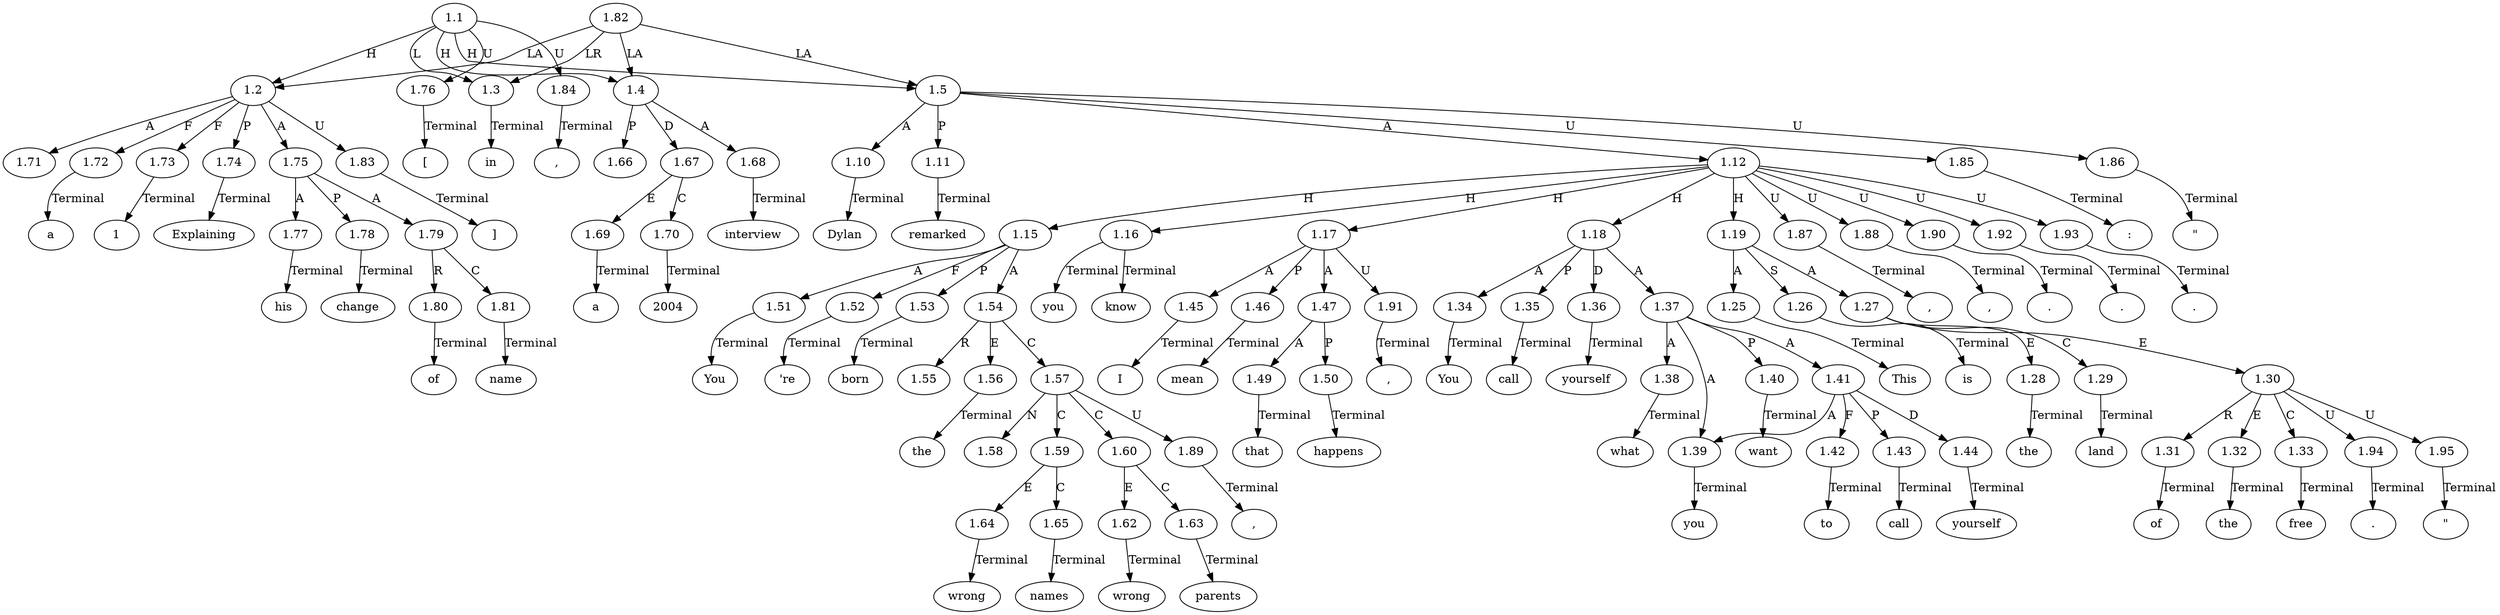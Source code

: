 // Graph
digraph {
	0.1 [label="[" ordering=out]
	0.10 [label=in ordering=out]
	0.11 [label=a ordering=out]
	0.12 [label=2004 ordering=out]
	0.13 [label=interview ordering=out]
	0.14 [label="," ordering=out]
	0.15 [label=Dylan ordering=out]
	0.16 [label=remarked ordering=out]
	0.17 [label=":" ordering=out]
	0.18 [label="\"" ordering=out]
	0.19 [label=You ordering=out]
	0.2 [label=a ordering=out]
	0.20 [label="'re" ordering=out]
	0.21 [label=born ordering=out]
	0.22 [label="," ordering=out]
	0.23 [label=you ordering=out]
	0.24 [label=know ordering=out]
	0.25 [label="," ordering=out]
	0.26 [label=the ordering=out]
	0.27 [label=wrong ordering=out]
	0.28 [label=names ordering=out]
	0.29 [label="," ordering=out]
	0.3 [label=1 ordering=out]
	0.30 [label=wrong ordering=out]
	0.31 [label=parents ordering=out]
	0.32 [label="." ordering=out]
	0.33 [label=I ordering=out]
	0.34 [label=mean ordering=out]
	0.35 [label="," ordering=out]
	0.36 [label=that ordering=out]
	0.37 [label=happens ordering=out]
	0.38 [label="." ordering=out]
	0.39 [label=You ordering=out]
	0.4 [label="]" ordering=out]
	0.40 [label=call ordering=out]
	0.41 [label=yourself ordering=out]
	0.42 [label=what ordering=out]
	0.43 [label=you ordering=out]
	0.44 [label=want ordering=out]
	0.45 [label=to ordering=out]
	0.46 [label=call ordering=out]
	0.47 [label=yourself ordering=out]
	0.48 [label="." ordering=out]
	0.49 [label=This ordering=out]
	0.5 [label=Explaining ordering=out]
	0.50 [label=is ordering=out]
	0.51 [label=the ordering=out]
	0.52 [label=land ordering=out]
	0.53 [label=of ordering=out]
	0.54 [label=the ordering=out]
	0.55 [label=free ordering=out]
	0.56 [label="." ordering=out]
	0.57 [label="\"" ordering=out]
	0.6 [label=his ordering=out]
	0.7 [label=change ordering=out]
	0.8 [label=of ordering=out]
	0.9 [label=name ordering=out]
	1.1 [label=1.1 ordering=out]
	1.2 [label=1.2 ordering=out]
	1.3 [label=1.3 ordering=out]
	1.4 [label=1.4 ordering=out]
	1.5 [label=1.5 ordering=out]
	1.10 [label=1.10 ordering=out]
	1.11 [label=1.11 ordering=out]
	1.12 [label=1.12 ordering=out]
	1.15 [label=1.15 ordering=out]
	1.16 [label=1.16 ordering=out]
	1.17 [label=1.17 ordering=out]
	1.18 [label=1.18 ordering=out]
	1.19 [label=1.19 ordering=out]
	1.25 [label=1.25 ordering=out]
	1.26 [label=1.26 ordering=out]
	1.27 [label=1.27 ordering=out]
	1.28 [label=1.28 ordering=out]
	1.29 [label=1.29 ordering=out]
	1.30 [label=1.30 ordering=out]
	1.31 [label=1.31 ordering=out]
	1.32 [label=1.32 ordering=out]
	1.33 [label=1.33 ordering=out]
	1.34 [label=1.34 ordering=out]
	1.35 [label=1.35 ordering=out]
	1.36 [label=1.36 ordering=out]
	1.37 [label=1.37 ordering=out]
	1.38 [label=1.38 ordering=out]
	1.39 [label=1.39 ordering=out]
	1.40 [label=1.40 ordering=out]
	1.41 [label=1.41 ordering=out]
	1.42 [label=1.42 ordering=out]
	1.43 [label=1.43 ordering=out]
	1.44 [label=1.44 ordering=out]
	1.45 [label=1.45 ordering=out]
	1.46 [label=1.46 ordering=out]
	1.47 [label=1.47 ordering=out]
	1.49 [label=1.49 ordering=out]
	1.50 [label=1.50 ordering=out]
	1.51 [label=1.51 ordering=out]
	1.52 [label=1.52 ordering=out]
	1.53 [label=1.53 ordering=out]
	1.54 [label=1.54 ordering=out]
	1.55 [label=1.55 ordering=out]
	1.56 [label=1.56 ordering=out]
	1.57 [label=1.57 ordering=out]
	1.58 [label=1.58 ordering=out]
	1.59 [label=1.59 ordering=out]
	1.60 [label=1.60 ordering=out]
	1.62 [label=1.62 ordering=out]
	1.63 [label=1.63 ordering=out]
	1.64 [label=1.64 ordering=out]
	1.65 [label=1.65 ordering=out]
	1.66 [label=1.66 ordering=out]
	1.67 [label=1.67 ordering=out]
	1.68 [label=1.68 ordering=out]
	1.69 [label=1.69 ordering=out]
	1.70 [label=1.70 ordering=out]
	1.71 [label=1.71 ordering=out]
	1.72 [label=1.72 ordering=out]
	1.73 [label=1.73 ordering=out]
	1.74 [label=1.74 ordering=out]
	1.75 [label=1.75 ordering=out]
	1.76 [label=1.76 ordering=out]
	1.77 [label=1.77 ordering=out]
	1.78 [label=1.78 ordering=out]
	1.79 [label=1.79 ordering=out]
	1.80 [label=1.80 ordering=out]
	1.81 [label=1.81 ordering=out]
	1.82 [label=1.82 ordering=out]
	1.83 [label=1.83 ordering=out]
	1.84 [label=1.84 ordering=out]
	1.85 [label=1.85 ordering=out]
	1.86 [label=1.86 ordering=out]
	1.87 [label=1.87 ordering=out]
	1.88 [label=1.88 ordering=out]
	1.89 [label=1.89 ordering=out]
	1.90 [label=1.90 ordering=out]
	1.91 [label=1.91 ordering=out]
	1.92 [label=1.92 ordering=out]
	1.93 [label=1.93 ordering=out]
	1.94 [label=1.94 ordering=out]
	1.95 [label=1.95 ordering=out]
	1.1 -> 1.2 [label=H ordering=out]
	1.1 -> 1.3 [label=L ordering=out]
	1.1 -> 1.4 [label=H ordering=out]
	1.1 -> 1.5 [label=H ordering=out]
	1.1 -> 1.76 [label=U ordering=out]
	1.1 -> 1.84 [label=U ordering=out]
	1.2 -> 1.71 [label=A ordering=out]
	1.2 -> 1.72 [label=F ordering=out]
	1.2 -> 1.73 [label=F ordering=out]
	1.2 -> 1.74 [label=P ordering=out]
	1.2 -> 1.75 [label=A ordering=out]
	1.2 -> 1.83 [label=U ordering=out]
	1.3 -> 0.10 [label=Terminal ordering=out]
	1.4 -> 1.66 [label=P ordering=out]
	1.4 -> 1.67 [label=D ordering=out]
	1.4 -> 1.68 [label=A ordering=out]
	1.5 -> 1.10 [label=A ordering=out]
	1.5 -> 1.11 [label=P ordering=out]
	1.5 -> 1.12 [label=A ordering=out]
	1.5 -> 1.85 [label=U ordering=out]
	1.5 -> 1.86 [label=U ordering=out]
	1.10 -> 0.15 [label=Terminal ordering=out]
	1.11 -> 0.16 [label=Terminal ordering=out]
	1.12 -> 1.15 [label=H ordering=out]
	1.12 -> 1.16 [label=H ordering=out]
	1.12 -> 1.17 [label=H ordering=out]
	1.12 -> 1.18 [label=H ordering=out]
	1.12 -> 1.19 [label=H ordering=out]
	1.12 -> 1.87 [label=U ordering=out]
	1.12 -> 1.88 [label=U ordering=out]
	1.12 -> 1.90 [label=U ordering=out]
	1.12 -> 1.92 [label=U ordering=out]
	1.12 -> 1.93 [label=U ordering=out]
	1.15 -> 1.51 [label=A ordering=out]
	1.15 -> 1.52 [label=F ordering=out]
	1.15 -> 1.53 [label=P ordering=out]
	1.15 -> 1.54 [label=A ordering=out]
	1.16 -> 0.23 [label=Terminal ordering=out]
	1.16 -> 0.24 [label=Terminal ordering=out]
	1.17 -> 1.45 [label=A ordering=out]
	1.17 -> 1.46 [label=P ordering=out]
	1.17 -> 1.47 [label=A ordering=out]
	1.17 -> 1.91 [label=U ordering=out]
	1.18 -> 1.34 [label=A ordering=out]
	1.18 -> 1.35 [label=P ordering=out]
	1.18 -> 1.36 [label=D ordering=out]
	1.18 -> 1.37 [label=A ordering=out]
	1.19 -> 1.25 [label=A ordering=out]
	1.19 -> 1.26 [label=S ordering=out]
	1.19 -> 1.27 [label=A ordering=out]
	1.25 -> 0.49 [label=Terminal ordering=out]
	1.26 -> 0.50 [label=Terminal ordering=out]
	1.27 -> 1.28 [label=E ordering=out]
	1.27 -> 1.29 [label=C ordering=out]
	1.27 -> 1.30 [label=E ordering=out]
	1.28 -> 0.51 [label=Terminal ordering=out]
	1.29 -> 0.52 [label=Terminal ordering=out]
	1.30 -> 1.31 [label=R ordering=out]
	1.30 -> 1.32 [label=E ordering=out]
	1.30 -> 1.33 [label=C ordering=out]
	1.30 -> 1.94 [label=U ordering=out]
	1.30 -> 1.95 [label=U ordering=out]
	1.31 -> 0.53 [label=Terminal ordering=out]
	1.32 -> 0.54 [label=Terminal ordering=out]
	1.33 -> 0.55 [label=Terminal ordering=out]
	1.34 -> 0.39 [label=Terminal ordering=out]
	1.35 -> 0.40 [label=Terminal ordering=out]
	1.36 -> 0.41 [label=Terminal ordering=out]
	1.37 -> 1.38 [label=A ordering=out]
	1.37 -> 1.39 [label=A ordering=out]
	1.37 -> 1.40 [label=P ordering=out]
	1.37 -> 1.41 [label=A ordering=out]
	1.38 -> 0.42 [label=Terminal ordering=out]
	1.39 -> 0.43 [label=Terminal ordering=out]
	1.40 -> 0.44 [label=Terminal ordering=out]
	1.41 -> 1.39 [label=A ordering=out]
	1.41 -> 1.42 [label=F ordering=out]
	1.41 -> 1.43 [label=P ordering=out]
	1.41 -> 1.44 [label=D ordering=out]
	1.42 -> 0.45 [label=Terminal ordering=out]
	1.43 -> 0.46 [label=Terminal ordering=out]
	1.44 -> 0.47 [label=Terminal ordering=out]
	1.45 -> 0.33 [label=Terminal ordering=out]
	1.46 -> 0.34 [label=Terminal ordering=out]
	1.47 -> 1.49 [label=A ordering=out]
	1.47 -> 1.50 [label=P ordering=out]
	1.49 -> 0.36 [label=Terminal ordering=out]
	1.50 -> 0.37 [label=Terminal ordering=out]
	1.51 -> 0.19 [label=Terminal ordering=out]
	1.52 -> 0.20 [label=Terminal ordering=out]
	1.53 -> 0.21 [label=Terminal ordering=out]
	1.54 -> 1.55 [label=R ordering=out]
	1.54 -> 1.56 [label=E ordering=out]
	1.54 -> 1.57 [label=C ordering=out]
	1.56 -> 0.26 [label=Terminal ordering=out]
	1.57 -> 1.58 [label=N ordering=out]
	1.57 -> 1.59 [label=C ordering=out]
	1.57 -> 1.60 [label=C ordering=out]
	1.57 -> 1.89 [label=U ordering=out]
	1.59 -> 1.64 [label=E ordering=out]
	1.59 -> 1.65 [label=C ordering=out]
	1.60 -> 1.62 [label=E ordering=out]
	1.60 -> 1.63 [label=C ordering=out]
	1.62 -> 0.30 [label=Terminal ordering=out]
	1.63 -> 0.31 [label=Terminal ordering=out]
	1.64 -> 0.27 [label=Terminal ordering=out]
	1.65 -> 0.28 [label=Terminal ordering=out]
	1.67 -> 1.69 [label=E ordering=out]
	1.67 -> 1.70 [label=C ordering=out]
	1.68 -> 0.13 [label=Terminal ordering=out]
	1.69 -> 0.11 [label=Terminal ordering=out]
	1.70 -> 0.12 [label=Terminal ordering=out]
	1.72 -> 0.2 [label=Terminal ordering=out]
	1.73 -> 0.3 [label=Terminal ordering=out]
	1.74 -> 0.5 [label=Terminal ordering=out]
	1.75 -> 1.77 [label=A ordering=out]
	1.75 -> 1.78 [label=P ordering=out]
	1.75 -> 1.79 [label=A ordering=out]
	1.76 -> 0.1 [label=Terminal ordering=out]
	1.77 -> 0.6 [label=Terminal ordering=out]
	1.78 -> 0.7 [label=Terminal ordering=out]
	1.79 -> 1.80 [label=R ordering=out]
	1.79 -> 1.81 [label=C ordering=out]
	1.80 -> 0.8 [label=Terminal ordering=out]
	1.81 -> 0.9 [label=Terminal ordering=out]
	1.82 -> 1.2 [label=LA ordering=out]
	1.82 -> 1.3 [label=LR ordering=out]
	1.82 -> 1.4 [label=LA ordering=out]
	1.82 -> 1.5 [label=LA ordering=out]
	1.83 -> 0.4 [label=Terminal ordering=out]
	1.84 -> 0.14 [label=Terminal ordering=out]
	1.85 -> 0.17 [label=Terminal ordering=out]
	1.86 -> 0.18 [label=Terminal ordering=out]
	1.87 -> 0.22 [label=Terminal ordering=out]
	1.88 -> 0.25 [label=Terminal ordering=out]
	1.89 -> 0.29 [label=Terminal ordering=out]
	1.90 -> 0.32 [label=Terminal ordering=out]
	1.91 -> 0.35 [label=Terminal ordering=out]
	1.92 -> 0.38 [label=Terminal ordering=out]
	1.93 -> 0.48 [label=Terminal ordering=out]
	1.94 -> 0.56 [label=Terminal ordering=out]
	1.95 -> 0.57 [label=Terminal ordering=out]
}
